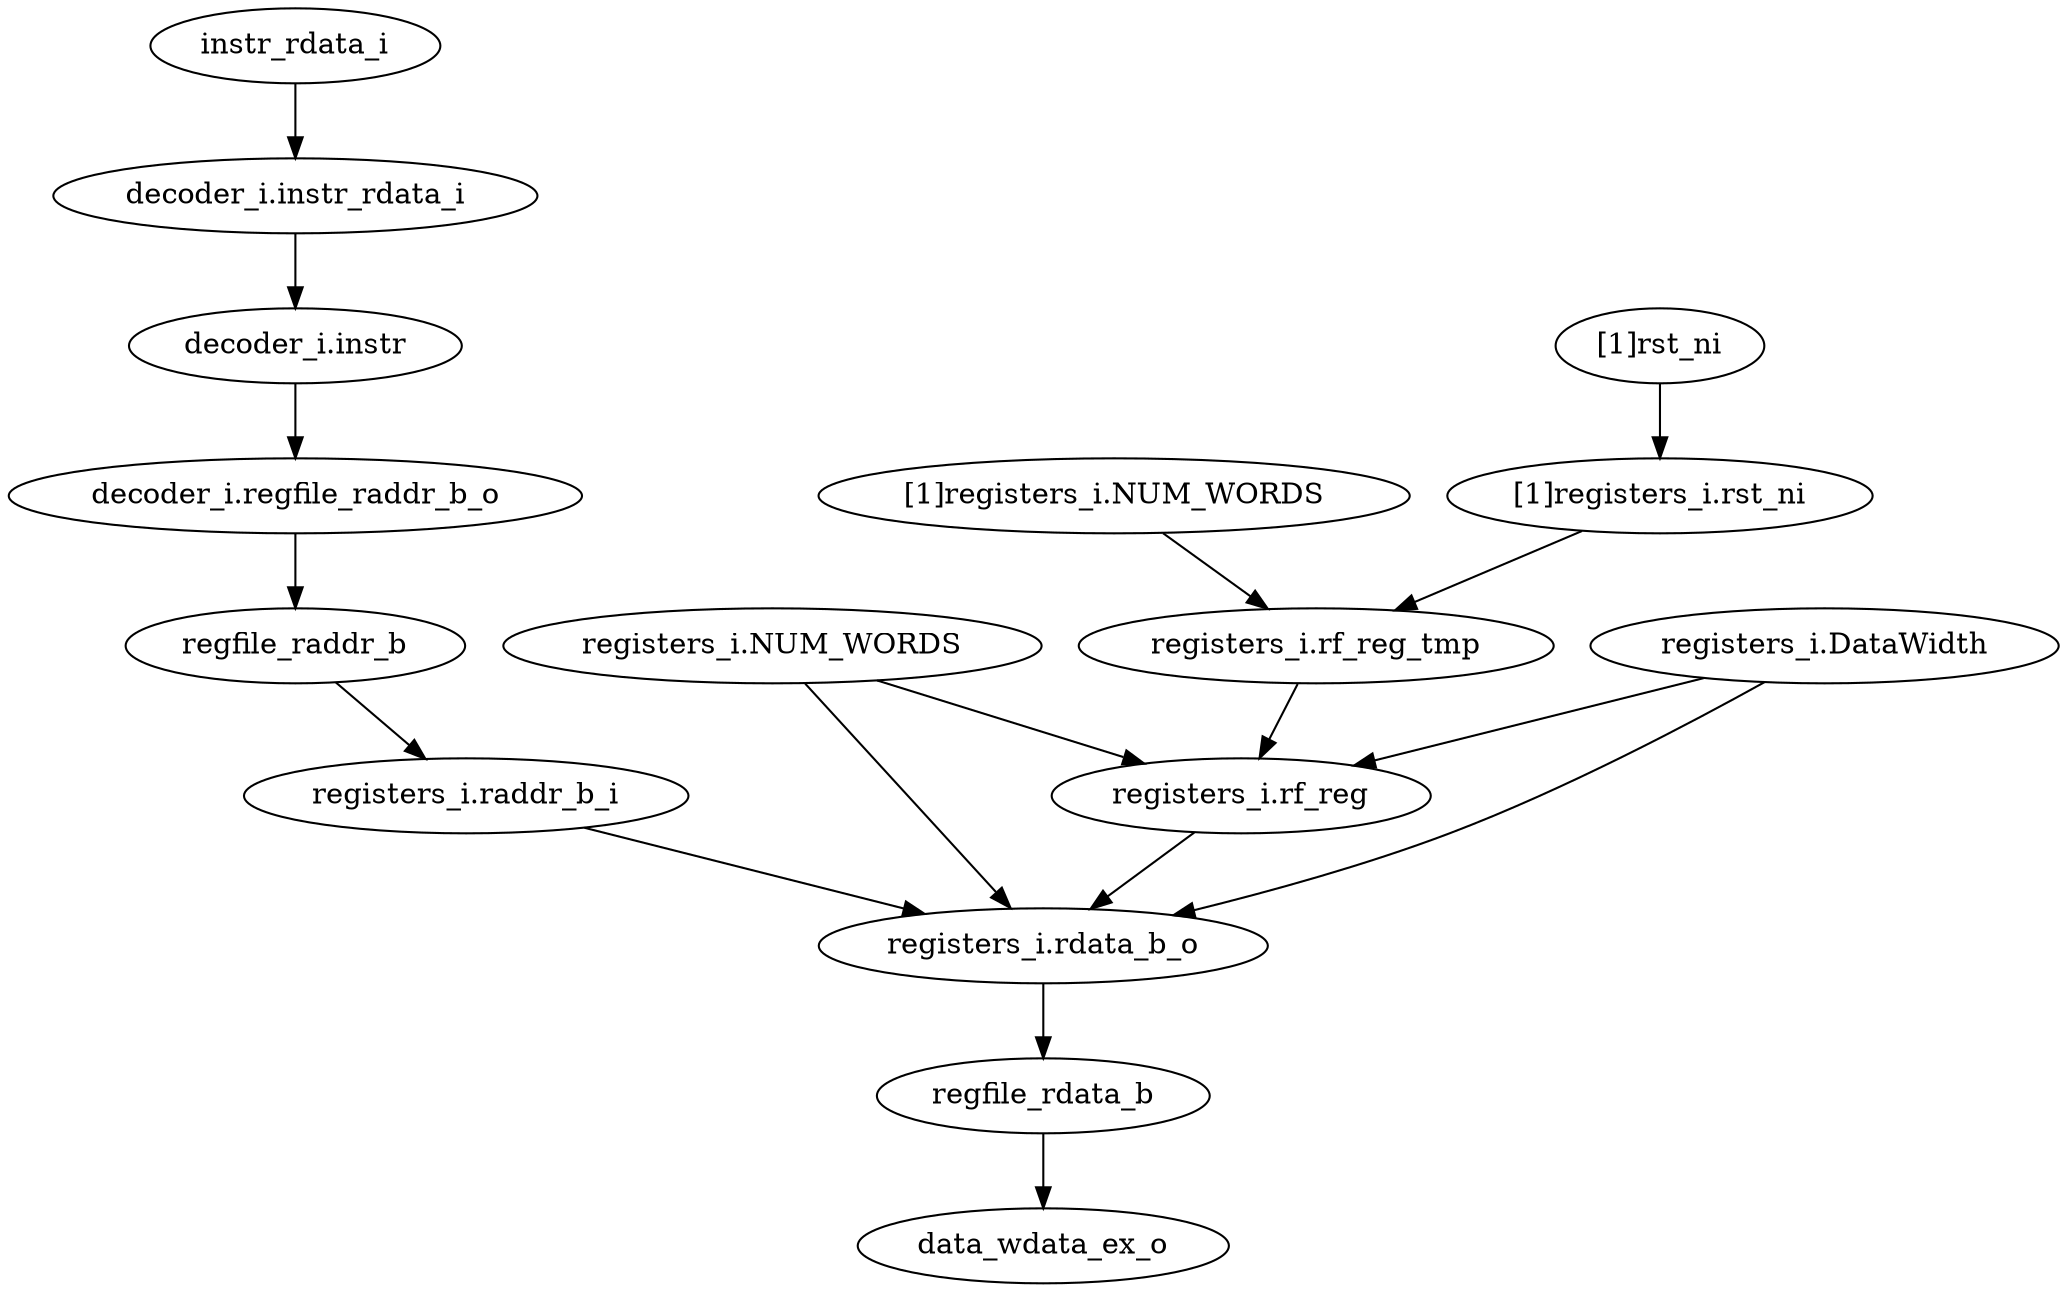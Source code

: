 strict digraph "" {
	instr_rdata_i	 [complexity=29,
		importance=0.0201025252886,
		rank=0.000693190527192];
	"decoder_i.instr_rdata_i"	 [complexity=29,
		importance=0.0186065625981,
		rank=0.000641605606833];
	instr_rdata_i -> "decoder_i.instr_rdata_i";
	"registers_i.NUM_WORDS"	 [complexity=51,
		importance=0.0136381432039,
		rank=0.000267414572626];
	"registers_i.rdata_b_o"	 [complexity=2,
		importance=0.00897108559865,
		rank=0.00448554279933];
	"registers_i.NUM_WORDS" -> "registers_i.rdata_b_o";
	"registers_i.rf_reg"	 [complexity=25,
		importance=0.0121421805135,
		rank=0.000485687220539];
	"registers_i.NUM_WORDS" -> "registers_i.rf_reg";
	regfile_rdata_b	 [complexity=2,
		importance=0.00526416801186,
		rank=0.00263208400593];
	"registers_i.rdata_b_o" -> regfile_rdata_b;
	"registers_i.rf_reg_tmp"	 [complexity=51,
		importance=0.0146198833559,
		rank=0.000286664379527];
	"registers_i.rf_reg_tmp" -> "registers_i.rf_reg";
	"registers_i.DataWidth"	 [complexity=51,
		importance=0.0136381432039,
		rank=0.000267414572626];
	"registers_i.DataWidth" -> "registers_i.rdata_b_o";
	"registers_i.DataWidth" -> "registers_i.rf_reg";
	data_wdata_ex_o	 [complexity=0,
		importance=0.00191466965703,
		rank=0.0];
	"registers_i.raddr_b_i"	 [complexity=25,
		importance=0.0109347806043,
		rank=0.000437391224174];
	"registers_i.raddr_b_i" -> "registers_i.rdata_b_o";
	"decoder_i.instr"	 [complexity=27,
		importance=0.0167366008167,
		rank=0.000619874104322];
	"decoder_i.instr_rdata_i" -> "decoder_i.instr";
	"decoder_i.regfile_raddr_b_o"	 [complexity=25,
		importance=0.0143056702466,
		rank=0.000572226809864];
	"decoder_i.instr" -> "decoder_i.regfile_raddr_b_o";
	"[1]registers_i.NUM_WORDS"	 [complexity=55,
		importance=0.0161158460463,
		rank=0.00029301538266];
	"[1]registers_i.NUM_WORDS" -> "registers_i.rf_reg_tmp";
	regfile_rdata_b -> data_wdata_ex_o;
	"[1]rst_ni"	 [complexity=52,
		importance=0.0177053085095,
		rank=0.000340486702105];
	"[1]registers_i.rst_ni"	 [complexity=52,
		importance=0.016209345819,
		rank=0.000311718188828];
	"[1]rst_ni" -> "[1]registers_i.rst_ni";
	regfile_raddr_b	 [complexity=25,
		importance=0.0128057355049,
		rank=0.000512229420197];
	"decoder_i.regfile_raddr_b_o" -> regfile_raddr_b;
	"[1]registers_i.rst_ni" -> "registers_i.rf_reg_tmp";
	"registers_i.rf_reg" -> "registers_i.rdata_b_o";
	regfile_raddr_b -> "registers_i.raddr_b_i";
}
